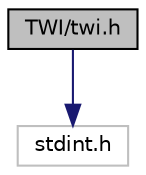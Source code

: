 digraph "TWI/twi.h"
{
 // LATEX_PDF_SIZE
  edge [fontname="Helvetica",fontsize="10",labelfontname="Helvetica",labelfontsize="10"];
  node [fontname="Helvetica",fontsize="10",shape=record];
  Node1 [label="TWI/twi.h",height=0.2,width=0.4,color="black", fillcolor="grey75", style="filled", fontcolor="black",tooltip="Set-up for TWI and I2C use, sadly ran out of time before being able to finalise its use,..."];
  Node1 -> Node2 [color="midnightblue",fontsize="10",style="solid",fontname="Helvetica"];
  Node2 [label="stdint.h",height=0.2,width=0.4,color="grey75", fillcolor="white", style="filled",tooltip=" "];
}
